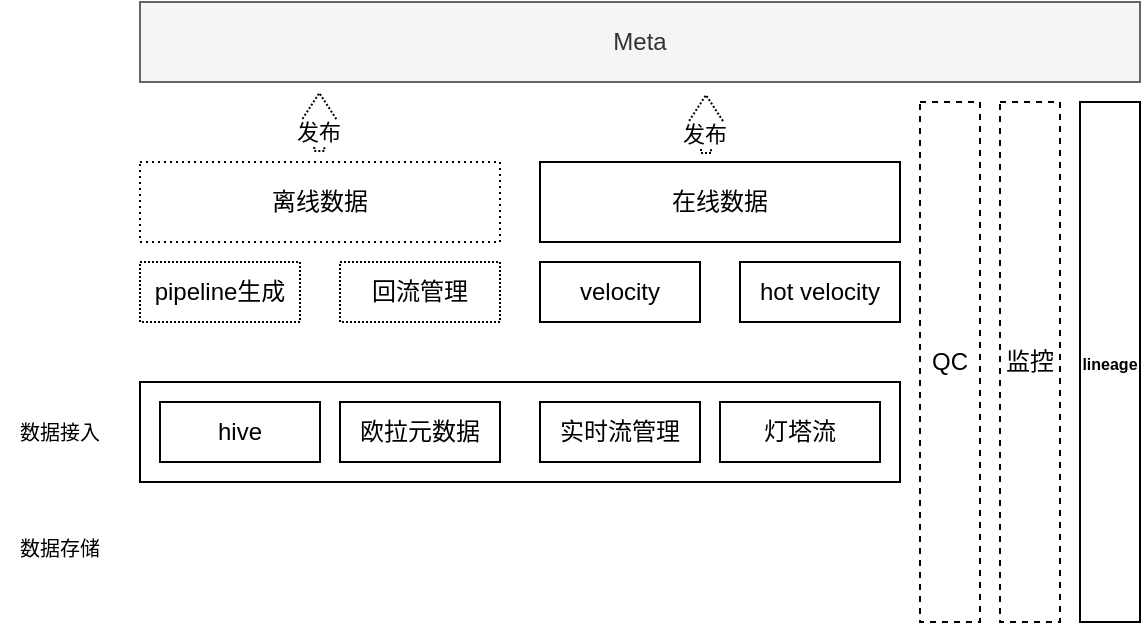 <mxfile version="13.10.0" type="github">
  <diagram id="OCao537z7p0x5XaGtVkd" name="Page-1">
    <mxGraphModel dx="868" dy="581" grid="1" gridSize="10" guides="1" tooltips="1" connect="1" arrows="1" fold="1" page="1" pageScale="1" pageWidth="827" pageHeight="1169" math="0" shadow="0">
      <root>
        <mxCell id="0" />
        <mxCell id="1" parent="0" />
        <mxCell id="2C7E0FPqzWrL0cdZ8UIa-1" value="Meta" style="rounded=0;whiteSpace=wrap;html=1;fillColor=#f5f5f5;strokeColor=#666666;fontColor=#333333;" vertex="1" parent="1">
          <mxGeometry x="130" y="220" width="500" height="40" as="geometry" />
        </mxCell>
        <mxCell id="2C7E0FPqzWrL0cdZ8UIa-3" value="在线数据" style="rounded=0;whiteSpace=wrap;html=1;" vertex="1" parent="1">
          <mxGeometry x="330" y="300" width="180" height="40" as="geometry" />
        </mxCell>
        <mxCell id="2C7E0FPqzWrL0cdZ8UIa-4" value="离线数据" style="rounded=0;whiteSpace=wrap;html=1;dashed=1;dashPattern=1 2;" vertex="1" parent="1">
          <mxGeometry x="130" y="300" width="180" height="40" as="geometry" />
        </mxCell>
        <mxCell id="2C7E0FPqzWrL0cdZ8UIa-5" value="QC" style="rounded=0;whiteSpace=wrap;html=1;dashed=1;" vertex="1" parent="1">
          <mxGeometry x="520" y="270" width="30" height="260" as="geometry" />
        </mxCell>
        <mxCell id="2C7E0FPqzWrL0cdZ8UIa-6" value="监控" style="rounded=0;whiteSpace=wrap;html=1;dashed=1;" vertex="1" parent="1">
          <mxGeometry x="560" y="270" width="30" height="260" as="geometry" />
        </mxCell>
        <mxCell id="2C7E0FPqzWrL0cdZ8UIa-8" value="" style="shape=flexArrow;endArrow=classic;html=1;endWidth=12.414;endSize=4.379;width=5;dashed=1;dashPattern=1 1;" edge="1" parent="1">
          <mxGeometry width="50" height="50" relative="1" as="geometry">
            <mxPoint x="413" y="296" as="sourcePoint" />
            <mxPoint x="413" y="266" as="targetPoint" />
          </mxGeometry>
        </mxCell>
        <mxCell id="2C7E0FPqzWrL0cdZ8UIa-9" value="发布" style="edgeLabel;html=1;align=center;verticalAlign=middle;resizable=0;points=[];" vertex="1" connectable="0" parent="2C7E0FPqzWrL0cdZ8UIa-8">
          <mxGeometry x="-0.284" y="1" relative="1" as="geometry">
            <mxPoint as="offset" />
          </mxGeometry>
        </mxCell>
        <mxCell id="2C7E0FPqzWrL0cdZ8UIa-10" value="" style="shape=flexArrow;endArrow=classic;html=1;endWidth=12.414;endSize=4.379;width=5;dashed=1;dashPattern=1 1;" edge="1" parent="1">
          <mxGeometry width="50" height="50" relative="1" as="geometry">
            <mxPoint x="219.66" y="295.0" as="sourcePoint" />
            <mxPoint x="219.66" y="265.0" as="targetPoint" />
          </mxGeometry>
        </mxCell>
        <mxCell id="2C7E0FPqzWrL0cdZ8UIa-11" value="发布" style="edgeLabel;html=1;align=center;verticalAlign=middle;resizable=0;points=[];" vertex="1" connectable="0" parent="2C7E0FPqzWrL0cdZ8UIa-10">
          <mxGeometry x="-0.284" y="1" relative="1" as="geometry">
            <mxPoint as="offset" />
          </mxGeometry>
        </mxCell>
        <mxCell id="2C7E0FPqzWrL0cdZ8UIa-14" value="hot velocity" style="rounded=0;whiteSpace=wrap;html=1;" vertex="1" parent="1">
          <mxGeometry x="430" y="350" width="80" height="30" as="geometry" />
        </mxCell>
        <mxCell id="2C7E0FPqzWrL0cdZ8UIa-15" value="velocity" style="rounded=0;whiteSpace=wrap;html=1;" vertex="1" parent="1">
          <mxGeometry x="330" y="350" width="80" height="30" as="geometry" />
        </mxCell>
        <mxCell id="2C7E0FPqzWrL0cdZ8UIa-16" value="pipeline生成" style="rounded=0;whiteSpace=wrap;html=1;dashed=1;dashPattern=1 1;" vertex="1" parent="1">
          <mxGeometry x="130" y="350" width="80" height="30" as="geometry" />
        </mxCell>
        <mxCell id="2C7E0FPqzWrL0cdZ8UIa-17" value="回流管理" style="rounded=0;whiteSpace=wrap;html=1;dashed=1;dashPattern=1 1;" vertex="1" parent="1">
          <mxGeometry x="230" y="350" width="80" height="30" as="geometry" />
        </mxCell>
        <mxCell id="2C7E0FPqzWrL0cdZ8UIa-18" value="&lt;font style=&quot;font-size: 8px&quot;&gt;&lt;b&gt;lineage&lt;/b&gt;&lt;/font&gt;" style="rounded=0;whiteSpace=wrap;html=1;" vertex="1" parent="1">
          <mxGeometry x="600" y="270" width="30" height="260" as="geometry" />
        </mxCell>
        <mxCell id="2C7E0FPqzWrL0cdZ8UIa-20" value="" style="rounded=0;whiteSpace=wrap;html=1;" vertex="1" parent="1">
          <mxGeometry x="130" y="410" width="380" height="50" as="geometry" />
        </mxCell>
        <mxCell id="2C7E0FPqzWrL0cdZ8UIa-21" value="hive" style="rounded=0;whiteSpace=wrap;html=1;" vertex="1" parent="1">
          <mxGeometry x="140" y="420" width="80" height="30" as="geometry" />
        </mxCell>
        <mxCell id="2C7E0FPqzWrL0cdZ8UIa-22" value="欧拉元数据" style="rounded=0;whiteSpace=wrap;html=1;" vertex="1" parent="1">
          <mxGeometry x="230" y="420" width="80" height="30" as="geometry" />
        </mxCell>
        <mxCell id="2C7E0FPqzWrL0cdZ8UIa-23" value="实时流管理" style="rounded=0;whiteSpace=wrap;html=1;" vertex="1" parent="1">
          <mxGeometry x="330" y="420" width="80" height="30" as="geometry" />
        </mxCell>
        <mxCell id="2C7E0FPqzWrL0cdZ8UIa-25" value="灯塔流" style="rounded=0;whiteSpace=wrap;html=1;" vertex="1" parent="1">
          <mxGeometry x="420" y="420" width="80" height="30" as="geometry" />
        </mxCell>
        <mxCell id="2C7E0FPqzWrL0cdZ8UIa-26" value="&lt;font style=&quot;font-size: 10px&quot;&gt;数据接入&lt;/font&gt;" style="text;html=1;strokeColor=none;fillColor=none;align=center;verticalAlign=middle;whiteSpace=wrap;rounded=0;dashed=1;" vertex="1" parent="1">
          <mxGeometry x="60" y="422.5" width="60" height="25" as="geometry" />
        </mxCell>
        <mxCell id="2C7E0FPqzWrL0cdZ8UIa-27" value="&lt;font style=&quot;font-size: 10px&quot;&gt;数据存储&lt;/font&gt;" style="text;html=1;strokeColor=none;fillColor=none;align=center;verticalAlign=middle;whiteSpace=wrap;rounded=0;dashed=1;" vertex="1" parent="1">
          <mxGeometry x="60" y="480" width="60" height="25" as="geometry" />
        </mxCell>
      </root>
    </mxGraphModel>
  </diagram>
</mxfile>
